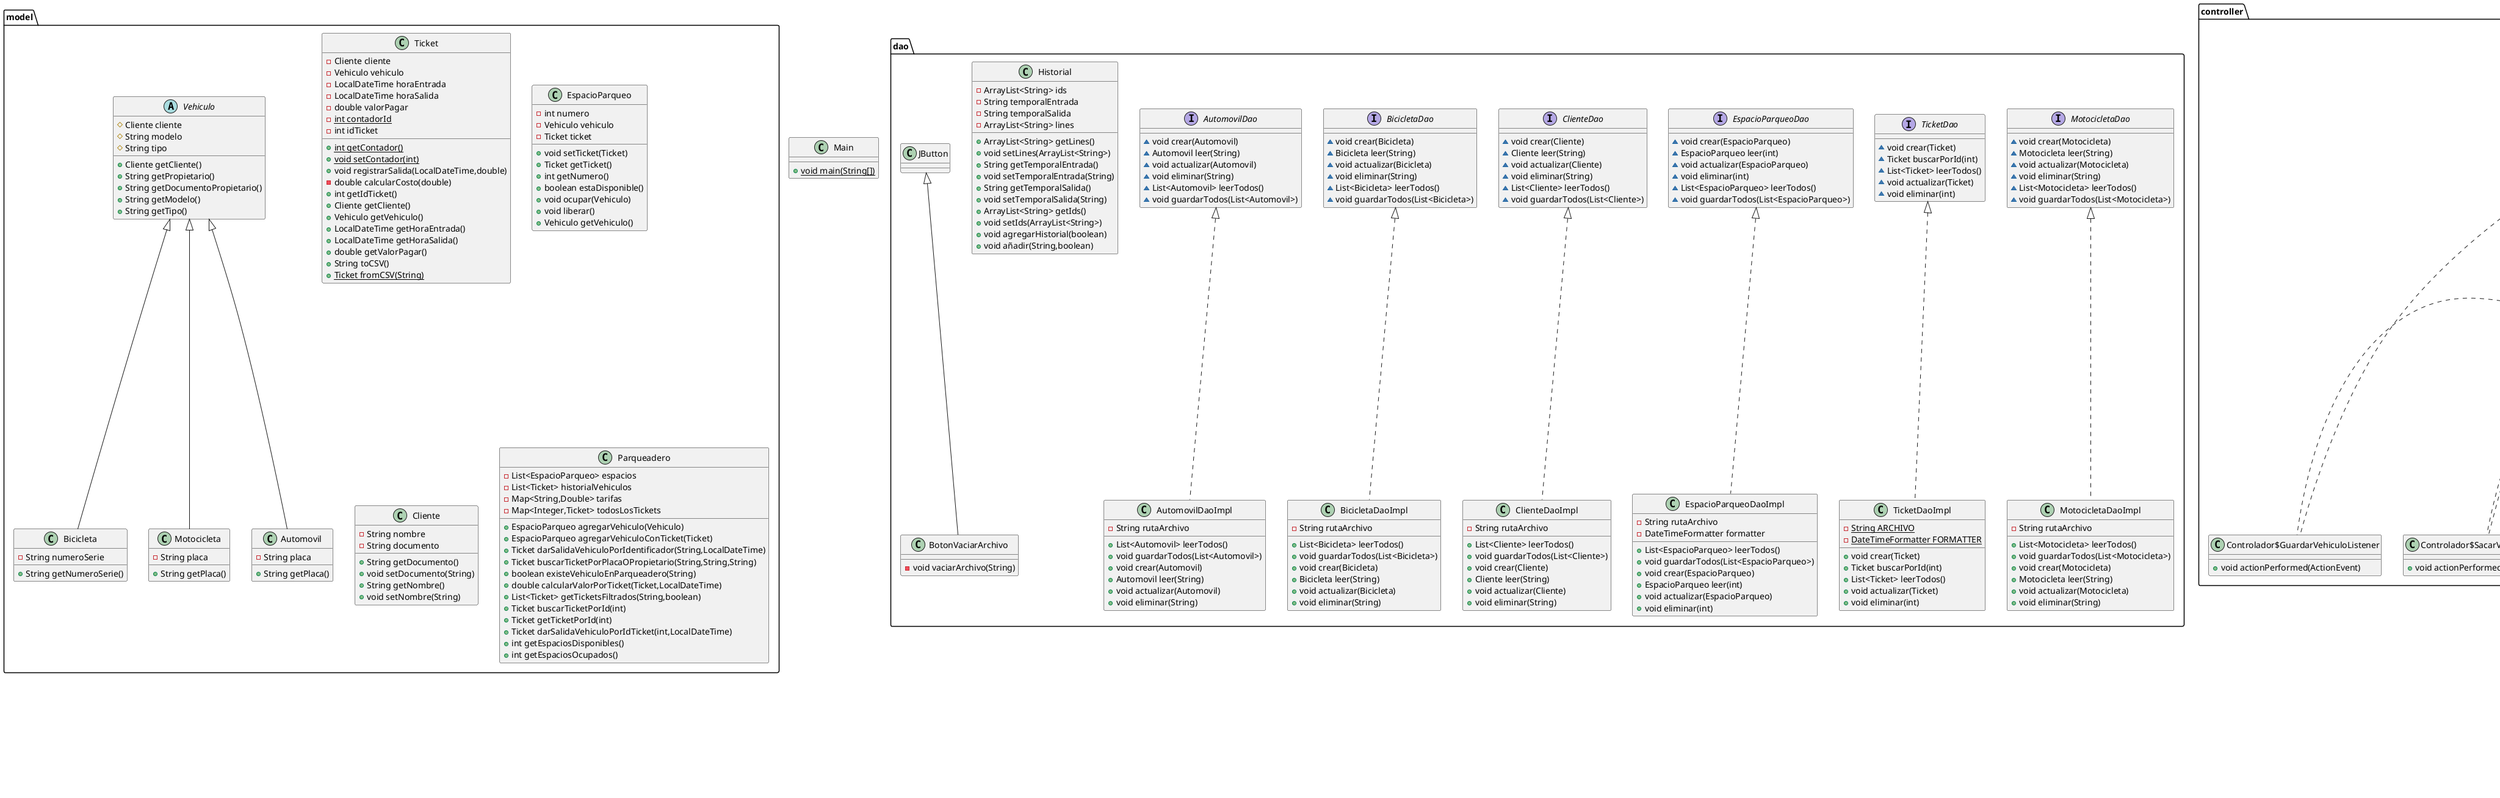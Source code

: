 @startuml
class dao.EspacioParqueoDaoImpl {
- String rutaArchivo
- DateTimeFormatter formatter
+ List<EspacioParqueo> leerTodos()
+ void guardarTodos(List<EspacioParqueo>)
+ void crear(EspacioParqueo)
+ EspacioParqueo leer(int)
+ void actualizar(EspacioParqueo)
+ void eliminar(int)
}


class dao.ClienteDaoImpl {
- String rutaArchivo
+ List<Cliente> leerTodos()
+ void guardarTodos(List<Cliente>)
+ void crear(Cliente)
+ Cliente leer(String)
+ void actualizar(Cliente)
+ void eliminar(String)
}


class Main {
+ {static} void main(String[])
}

class dao.BicicletaDaoImpl {
- String rutaArchivo
+ List<Bicicleta> leerTodos()
+ void guardarTodos(List<Bicicleta>)
+ void crear(Bicicleta)
+ Bicicleta leer(String)
+ void actualizar(Bicicleta)
+ void eliminar(String)
}


class controller.Controlador {
~ VentanaPrincipal vistaPrincipal
~ AgregarVehiculo vistaAgregar
~ SacarVehiculo vistaSacar
~ Factura vistaFactura
- Parqueadero parqueadero
- Map<String,Double> tarifas
- int capacidad
- TicketDao ticketDao
- AutomovilDao autoDao
- MotocicletaDao motoDao
- BicicletaDao biciDao
- ClienteDao clienteDao
- EspacioParqueoDao espacioParqueoDao
- void ventanaModificación()
- void actualizarTablaSegunFiltros()
- void agregarTicketsATabla(List<Ticket>)
- void prepararFactura(String)
- void cambiarAVistaAgregar()
- void cambiarAVistaSacar()
- void cambiarAVistaFactura()
}


class controller.Controlador$GuardarVehiculoListener {
+ void actionPerformed(ActionEvent)
}

class controller.Controlador$SacarVehiculoListener {
+ void actionPerformed(ActionEvent)
}

class controller.Controlador$VolverListener {
+ void actionPerformed(ActionEvent)
}

class controller.Controlador$VolverListener2 {
+ void actionPerformed(ActionEvent)
}

class controller.Controlador$VolverListener3 {
+ void actionPerformed(ActionEvent)
}

class model.Ticket {
- Cliente cliente
- Vehiculo vehiculo
- LocalDateTime horaEntrada
- LocalDateTime horaSalida
- double valorPagar
- {static} int contadorId
- int idTicket
+ {static} int getContador()
+ {static} void setContador(int)
+ void registrarSalida(LocalDateTime,double)
- double calcularCosto(double)
+ int getIdTicket()
+ Cliente getCliente()
+ Vehiculo getVehiculo()
+ LocalDateTime getHoraEntrada()
+ LocalDateTime getHoraSalida()
+ double getValorPagar()
+ String toCSV()
+ {static} Ticket fromCSV(String)
}


class view.VentanaPrincipal {
- JLabel Titulo
- JButton btnAgregar
- JButton btnSacar
- JButton btnEliminarDatos
- JCheckBox cbBicicletas
- JCheckBox cbCarros
- JCheckBox cbMotos
- JCheckBox cbTodos
- JCheckBox cbEnParqueadero
- JLabel jLabel1
- JLabel jLabel2
- JLabel jLabel3
- JPanel jPanel1
- JScrollPane jScrollPane2
- JLabel lbEspaciosDisponibles
- JLabel lbEspaciosOcupados
- JLabel lbEspaciosTotales
- JTable tblReporteVehiculos
- Controlador controlador
- CardLayout cardLayout
- JPanel mainPanel
+ void setTexto(String)
+ JPanel getVistaPrincipal()
+ JButton getBtnAgregar()
+ JButton getBtnSacar()
+ JTable getTabla()
+ void cambiarVista(JPanel)
+ void agregarVehiculoATabla(String,String,String,String,String,String)
+ void setEspaciosTotales(String)
+ void setLbEspaciosDisponibles(String)
+ void setLbEspaciosOcupados(String)
+ JCheckBox getCbTodos()
+ JCheckBox getCbMotos()
+ JCheckBox getCbCarros()
+ JCheckBox getCbBicicletas()
+ JCheckBox getCbEnParqueadero()
- void initComponents()
}


interface dao.MotocicletaDao {
~ void crear(Motocicleta)
~ Motocicleta leer(String)
~ void actualizar(Motocicleta)
~ void eliminar(String)
~ List<Motocicleta> leerTodos()
~ void guardarTodos(List<Motocicleta>)
}

interface dao.TicketDao {
~ void crear(Ticket)
~ Ticket buscarPorId(int)
~ List<Ticket> leerTodos()
~ void actualizar(Ticket)
~ void eliminar(int)
}

class view.Factura {
- JButton btnPagar
- JLabel jLabel1
- JLabel lbDocumento
+ void setTextoNombreCliente(String)
+ void setTextoDocumento(String)
+ void setTextoPlaca(String)
+ void setTextoHoraEntrada(String)
+ void setTextoHoraSalida(String)
+ void setTextoValorPagar(String)
+ void setTextoId(String)
- void initComponents()
+ JLabel getLbDocumento()
+ JLabel getLbHoraEntrada()
+ JLabel getLbHoraSalida()
+ JLabel getLbNombreCliente()
+ String getPlaca()
+ String getId()
+ JLabel getLbValorPagar()
+ JButton getBtnPagar()
+ void addFacturaListener(ActionListener)
+ void addVolverListener(ActionListener)
}


class model.EspacioParqueo {
- int numero
- Vehiculo vehiculo
- Ticket ticket
+ void setTicket(Ticket)
+ Ticket getTicket()
+ int getNumero()
+ boolean estaDisponible()
+ void ocupar(Vehiculo)
+ void liberar()
+ Vehiculo getVehiculo()
}


interface dao.EspacioParqueoDao {
~ void crear(EspacioParqueo)
~ EspacioParqueo leer(int)
~ void actualizar(EspacioParqueo)
~ void eliminar(int)
~ List<EspacioParqueo> leerTodos()
~ void guardarTodos(List<EspacioParqueo>)
}

class model.Automovil {
- String placa
+ String getPlaca()
}


interface dao.ClienteDao {
~ void crear(Cliente)
~ Cliente leer(String)
~ void actualizar(Cliente)
~ void eliminar(String)
~ List<Cliente> leerTodos()
~ void guardarTodos(List<Cliente>)
}

class dao.TicketDaoImpl {
- {static} String ARCHIVO
- {static} DateTimeFormatter FORMATTER
+ void crear(Ticket)
+ Ticket buscarPorId(int)
+ List<Ticket> leerTodos()
+ void actualizar(Ticket)
+ void eliminar(int)
}


class model.Bicicleta {
- String numeroSerie
+ String getNumeroSerie()
}


abstract class model.Vehiculo {
# Cliente cliente
# String modelo
# String tipo
+ Cliente getCliente()
+ String getPropietario()
+ String getDocumentoPropietario()
+ String getModelo()
+ String getTipo()
}


class model.Cliente {
- String nombre
- String documento
+ String getDocumento()
+ void setDocumento(String)
+ String getNombre()
+ void setNombre(String)
}


interface dao.BicicletaDao {
~ void crear(Bicicleta)
~ Bicicleta leer(String)
~ void actualizar(Bicicleta)
~ void eliminar(String)
~ List<Bicicleta> leerTodos()
~ void guardarTodos(List<Bicicleta>)
}

class dao.MotocicletaDaoImpl {
- String rutaArchivo
+ List<Motocicleta> leerTodos()
+ void guardarTodos(List<Motocicleta>)
+ void crear(Motocicleta)
+ Motocicleta leer(String)
+ void actualizar(Motocicleta)
+ void eliminar(String)
}


class view.SacarVehiculo {
- JButton btnSacar
- JLabel jLabel1
- JTextField txtId
- CardLayout cardLayout
- JPanel mainPanel
- void initComponents()
+ void addSacarListener(ActionListener)
+ void addVolverListener(ActionListener)
+ String getNombreCliente()
+ String getDocumento()
+ String getPlaca()
+ String getId()
+ JPanel getVistaSacar()
+ JButton getBtnSacar()
+ void cambiarVista(JPanel)
+ void limpiarCampos()
}


class dao.AutomovilDaoImpl {
- String rutaArchivo
+ List<Automovil> leerTodos()
+ void guardarTodos(List<Automovil>)
+ void crear(Automovil)
+ Automovil leer(String)
+ void actualizar(Automovil)
+ void eliminar(String)
}


class dao.BotonVaciarArchivo {
- void vaciarArchivo(String)
}

class view.VentanaModificación {
}
interface dao.AutomovilDao {
~ void crear(Automovil)
~ Automovil leer(String)
~ void actualizar(Automovil)
~ void eliminar(String)
~ List<Automovil> leerTodos()
~ void guardarTodos(List<Automovil>)
}

class model.Parqueadero {
- List<EspacioParqueo> espacios
- List<Ticket> historialVehiculos
- Map<String,Double> tarifas
- Map<Integer,Ticket> todosLosTickets
+ EspacioParqueo agregarVehiculo(Vehiculo)
+ EspacioParqueo agregarVehiculoConTicket(Ticket)
+ Ticket darSalidaVehiculoPorIdentificador(String,LocalDateTime)
+ Ticket buscarTicketPorPlacaOPropietario(String,String,String)
+ boolean existeVehiculoEnParqueadero(String)
+ double calcularValorPorTicket(Ticket,LocalDateTime)
+ List<Ticket> getTicketsFiltrados(String,boolean)
+ Ticket buscarTicketPorId(int)
+ Ticket getTicketPorId(int)
+ Ticket darSalidaVehiculoPorIdTicket(int,LocalDateTime)
+ int getEspaciosDisponibles()
+ int getEspaciosOcupados()
}


class view.AgregarVehiculo {
- JButton btnGuardar
- JComboBox<String> cbTipoVehiculo
- JLabel jLabel1
- JTextField txtDocumento
- void initComponents()
+ String getNombreCliente()
+ String getDocumento()
+ String getPlaca()
+ String getTipoVehiculo()
+ String getModelo()
+ void addGuardarListener(ActionListener)
+ void addVolverListener(ActionListener)
+ void limpiarCampos()
}


class model.Motocicleta {
- String placa
+ String getPlaca()
}


class dao.Historial {
- ArrayList<String> ids
- String temporalEntrada
- String temporalSalida
- ArrayList<String> lines
+ ArrayList<String> getLines()
+ void setLines(ArrayList<String>)
+ String getTemporalEntrada()
+ void setTemporalEntrada(String)
+ String getTemporalSalida()
+ void setTemporalSalida(String)
+ ArrayList<String> getIds()
+ void setIds(ArrayList<String>)
+ void agregarHistorial(boolean)
+ void añadir(String,boolean)
}




dao.EspacioParqueoDao <|.. dao.EspacioParqueoDaoImpl
dao.ClienteDao <|.. dao.ClienteDaoImpl
dao.BicicletaDao <|.. dao.BicicletaDaoImpl
controller.Controlador +.. controller.Controlador$GuardarVehiculoListener
controller.ActionListener <|.. controller.Controlador$GuardarVehiculoListener
controller.Controlador +.. controller.Controlador$SacarVehiculoListener
controller.ActionListener <|.. controller.Controlador$SacarVehiculoListener
controller.Controlador +.. controller.Controlador$VolverListener
controller.ActionListener <|.. controller.Controlador$VolverListener
controller.Controlador +.. controller.Controlador$VolverListener2
controller.ActionListener <|.. controller.Controlador$VolverListener2
controller.Controlador +.. controller.Controlador$VolverListener3
controller.ActionListener <|.. controller.Controlador$VolverListener3
view.JFrame <|-- view.VentanaPrincipal
view.JPanel <|-- view.Factura
model.Vehiculo <|-- model.Automovil
dao.TicketDao <|.. dao.TicketDaoImpl
model.Vehiculo <|-- model.Bicicleta
dao.MotocicletaDao <|.. dao.MotocicletaDaoImpl
view.JPanel <|-- view.SacarVehiculo
dao.AutomovilDao <|.. dao.AutomovilDaoImpl
dao.JButton <|-- dao.BotonVaciarArchivo
view.JPanel <|-- view.AgregarVehiculo
model.Vehiculo <|-- model.Motocicleta
@enduml